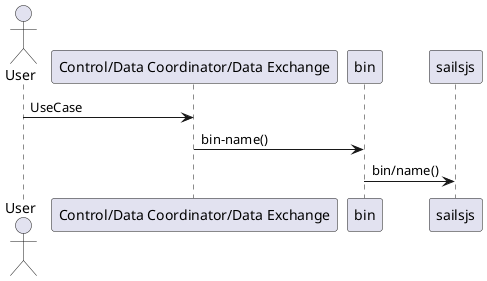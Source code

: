 @startuml
actor User

User -> "Control/Data Coordinator/Data Exchange": UseCase
"Control/Data Coordinator/Data Exchange" -> bin: bin-name()
bin -> sailsjs: bin/name()

@enduml
